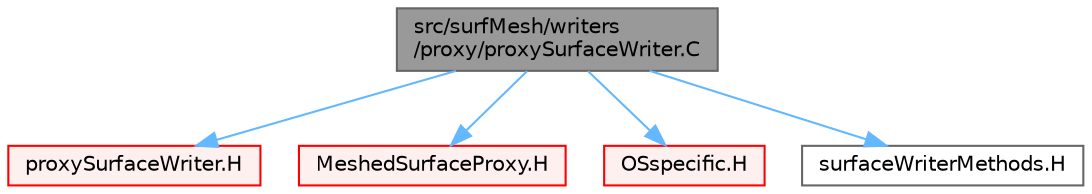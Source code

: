 digraph "src/surfMesh/writers/proxy/proxySurfaceWriter.C"
{
 // LATEX_PDF_SIZE
  bgcolor="transparent";
  edge [fontname=Helvetica,fontsize=10,labelfontname=Helvetica,labelfontsize=10];
  node [fontname=Helvetica,fontsize=10,shape=box,height=0.2,width=0.4];
  Node1 [id="Node000001",label="src/surfMesh/writers\l/proxy/proxySurfaceWriter.C",height=0.2,width=0.4,color="gray40", fillcolor="grey60", style="filled", fontcolor="black",tooltip=" "];
  Node1 -> Node2 [id="edge1_Node000001_Node000002",color="steelblue1",style="solid",tooltip=" "];
  Node2 [id="Node000002",label="proxySurfaceWriter.H",height=0.2,width=0.4,color="red", fillcolor="#FFF0F0", style="filled",URL="$proxySurfaceWriter_8H.html",tooltip=" "];
  Node1 -> Node245 [id="edge2_Node000001_Node000245",color="steelblue1",style="solid",tooltip=" "];
  Node245 [id="Node000245",label="MeshedSurfaceProxy.H",height=0.2,width=0.4,color="red", fillcolor="#FFF0F0", style="filled",URL="$MeshedSurfaceProxy_8H.html",tooltip=" "];
  Node1 -> Node254 [id="edge3_Node000001_Node000254",color="steelblue1",style="solid",tooltip=" "];
  Node254 [id="Node000254",label="OSspecific.H",height=0.2,width=0.4,color="red", fillcolor="#FFF0F0", style="filled",URL="$OSspecific_8H.html",tooltip="Functions used by OpenFOAM that are specific to POSIX compliant operating systems and need to be repl..."];
  Node1 -> Node258 [id="edge4_Node000001_Node000258",color="steelblue1",style="solid",tooltip=" "];
  Node258 [id="Node000258",label="surfaceWriterMethods.H",height=0.2,width=0.4,color="grey40", fillcolor="white", style="filled",URL="$surfaceWriterMethods_8H.html",tooltip="Convenience macros for instantiating surfaceWriter methods."];
}
